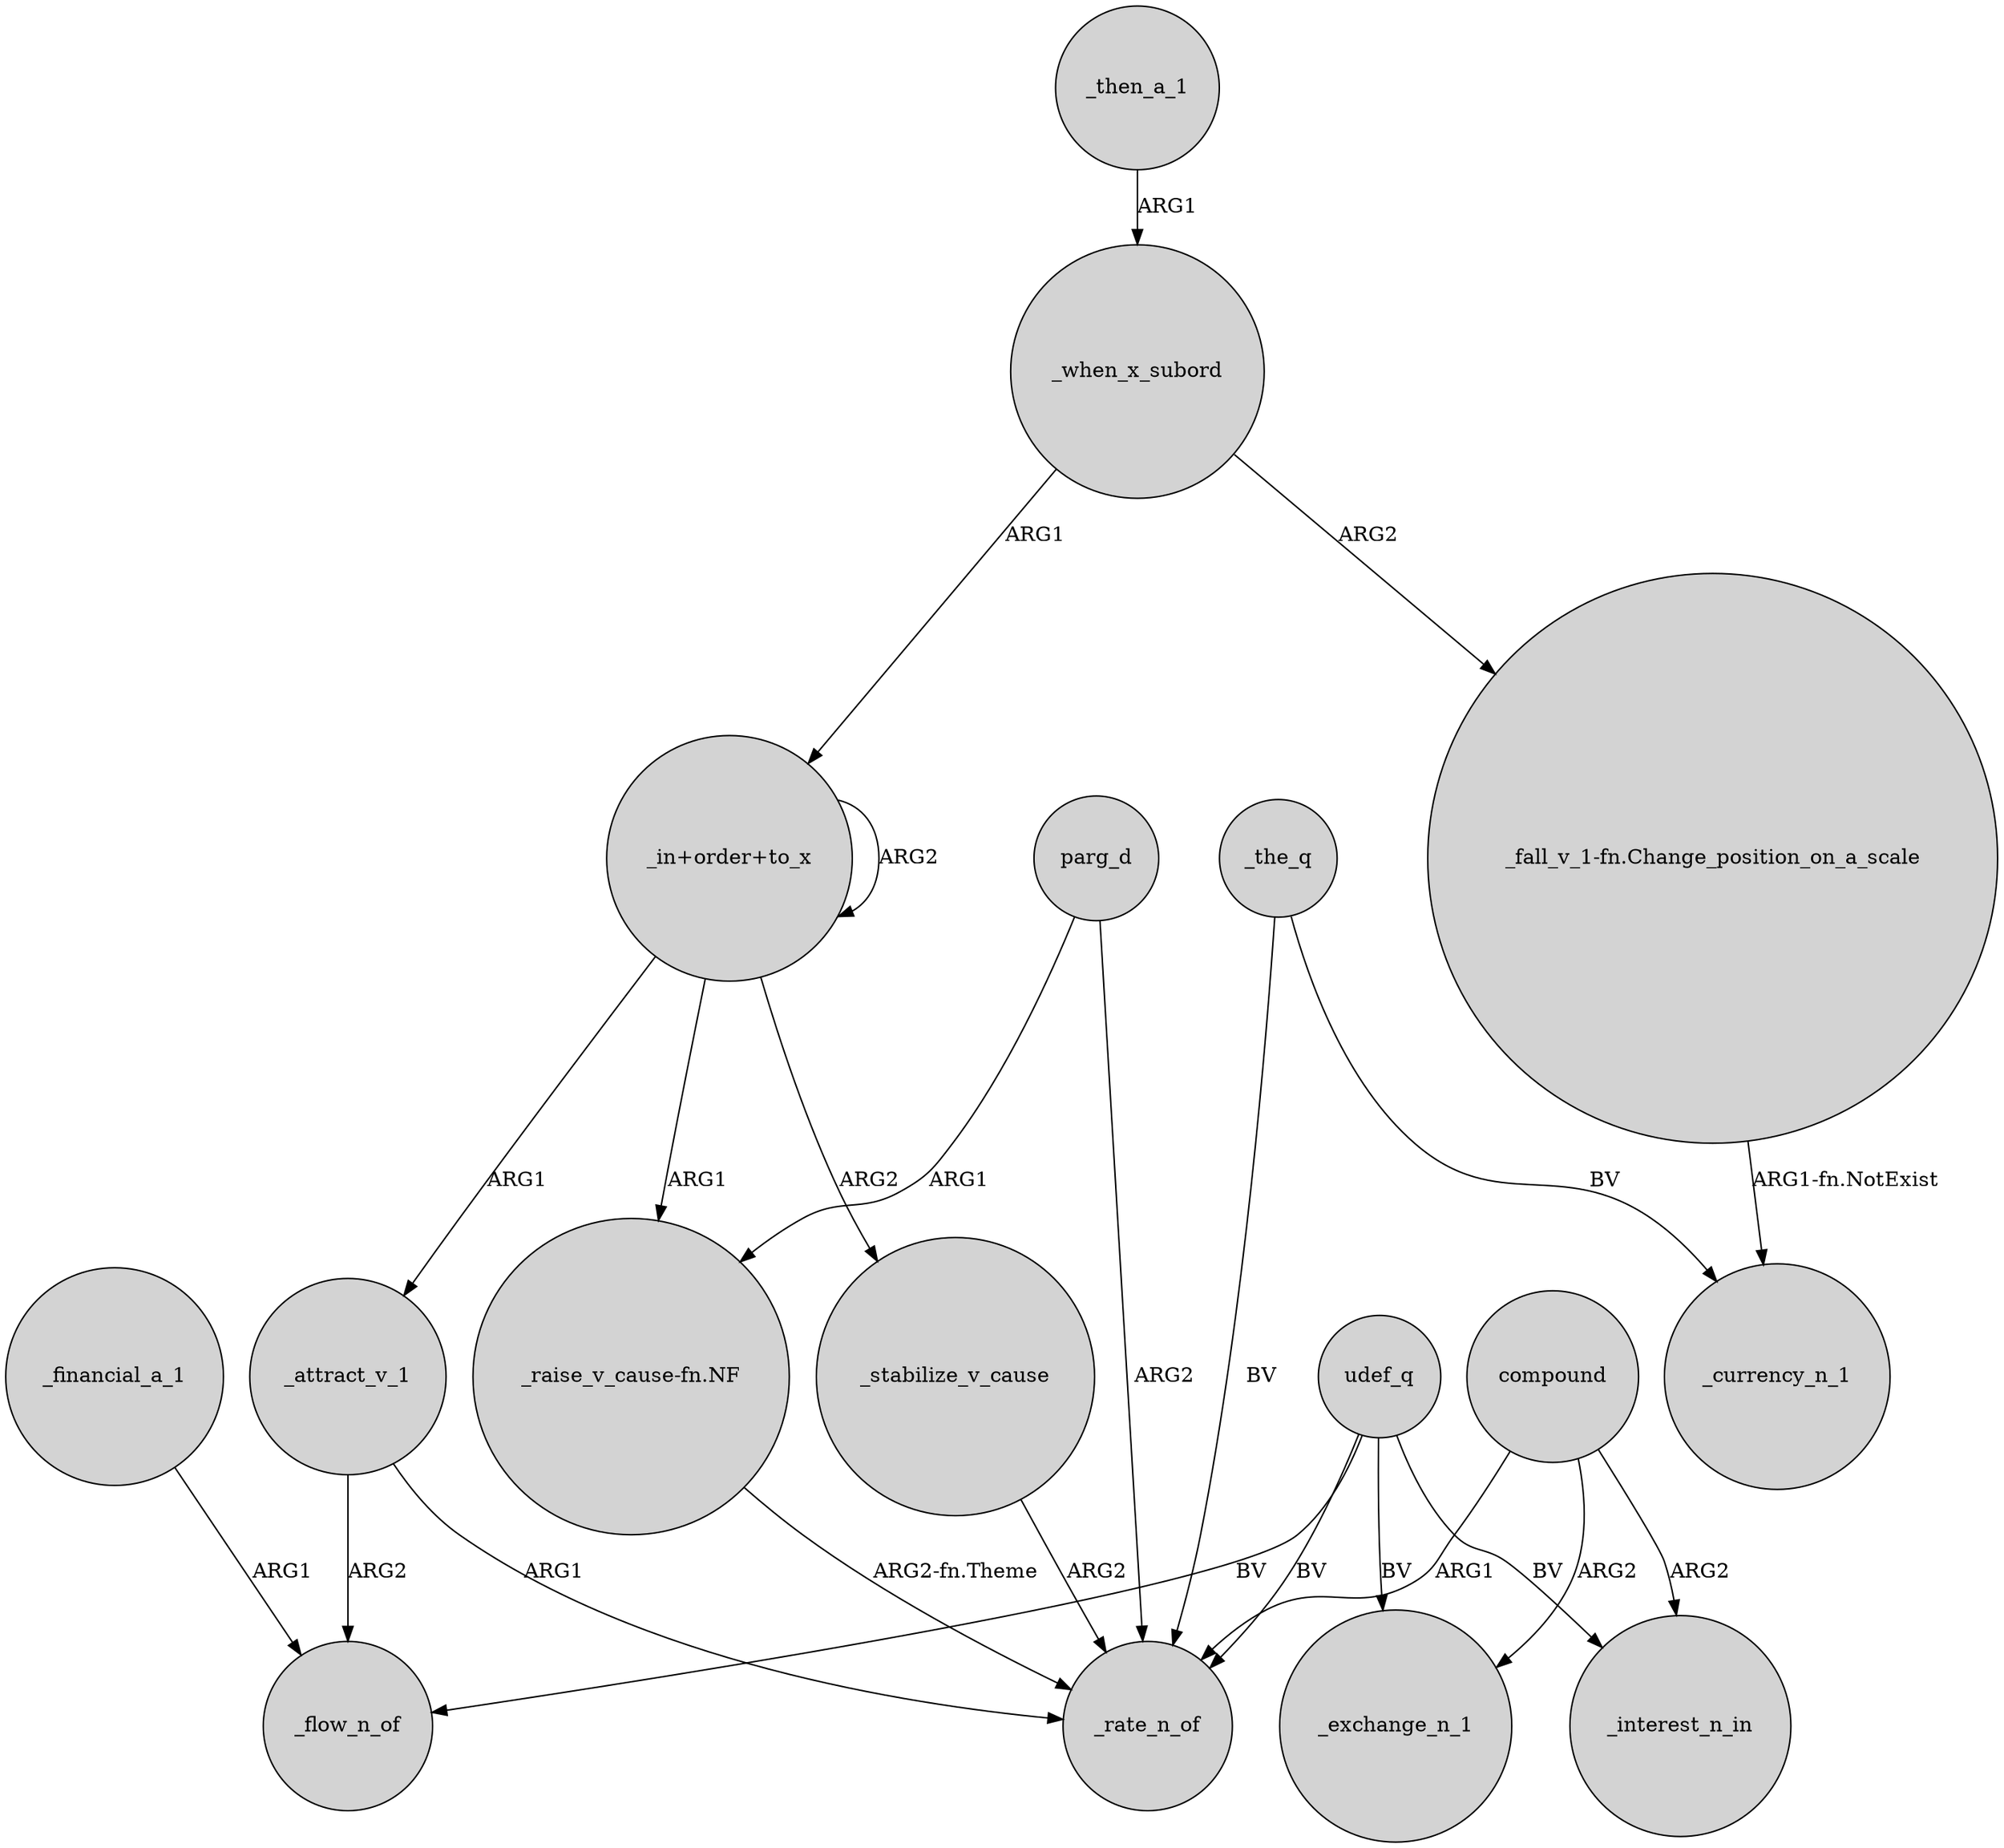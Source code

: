 digraph {
	node [shape=circle style=filled]
	"_in+order+to_x" -> "_in+order+to_x" [label=ARG2]
	_attract_v_1 -> _flow_n_of [label=ARG2]
	_when_x_subord -> "_fall_v_1-fn.Change_position_on_a_scale" [label=ARG2]
	compound -> _rate_n_of [label=ARG1]
	parg_d -> "_raise_v_cause-fn.NF" [label=ARG1]
	_stabilize_v_cause -> _rate_n_of [label=ARG2]
	udef_q -> _rate_n_of [label=BV]
	"_in+order+to_x" -> _attract_v_1 [label=ARG1]
	udef_q -> _interest_n_in [label=BV]
	_then_a_1 -> _when_x_subord [label=ARG1]
	_the_q -> _rate_n_of [label=BV]
	compound -> _exchange_n_1 [label=ARG2]
	_when_x_subord -> "_in+order+to_x" [label=ARG1]
	compound -> _interest_n_in [label=ARG2]
	"_in+order+to_x" -> _stabilize_v_cause [label=ARG2]
	_attract_v_1 -> _rate_n_of [label=ARG1]
	udef_q -> _flow_n_of [label=BV]
	"_fall_v_1-fn.Change_position_on_a_scale" -> _currency_n_1 [label="ARG1-fn.NotExist"]
	_the_q -> _currency_n_1 [label=BV]
	udef_q -> _exchange_n_1 [label=BV]
	_financial_a_1 -> _flow_n_of [label=ARG1]
	parg_d -> _rate_n_of [label=ARG2]
	"_raise_v_cause-fn.NF" -> _rate_n_of [label="ARG2-fn.Theme"]
	"_in+order+to_x" -> "_raise_v_cause-fn.NF" [label=ARG1]
}
